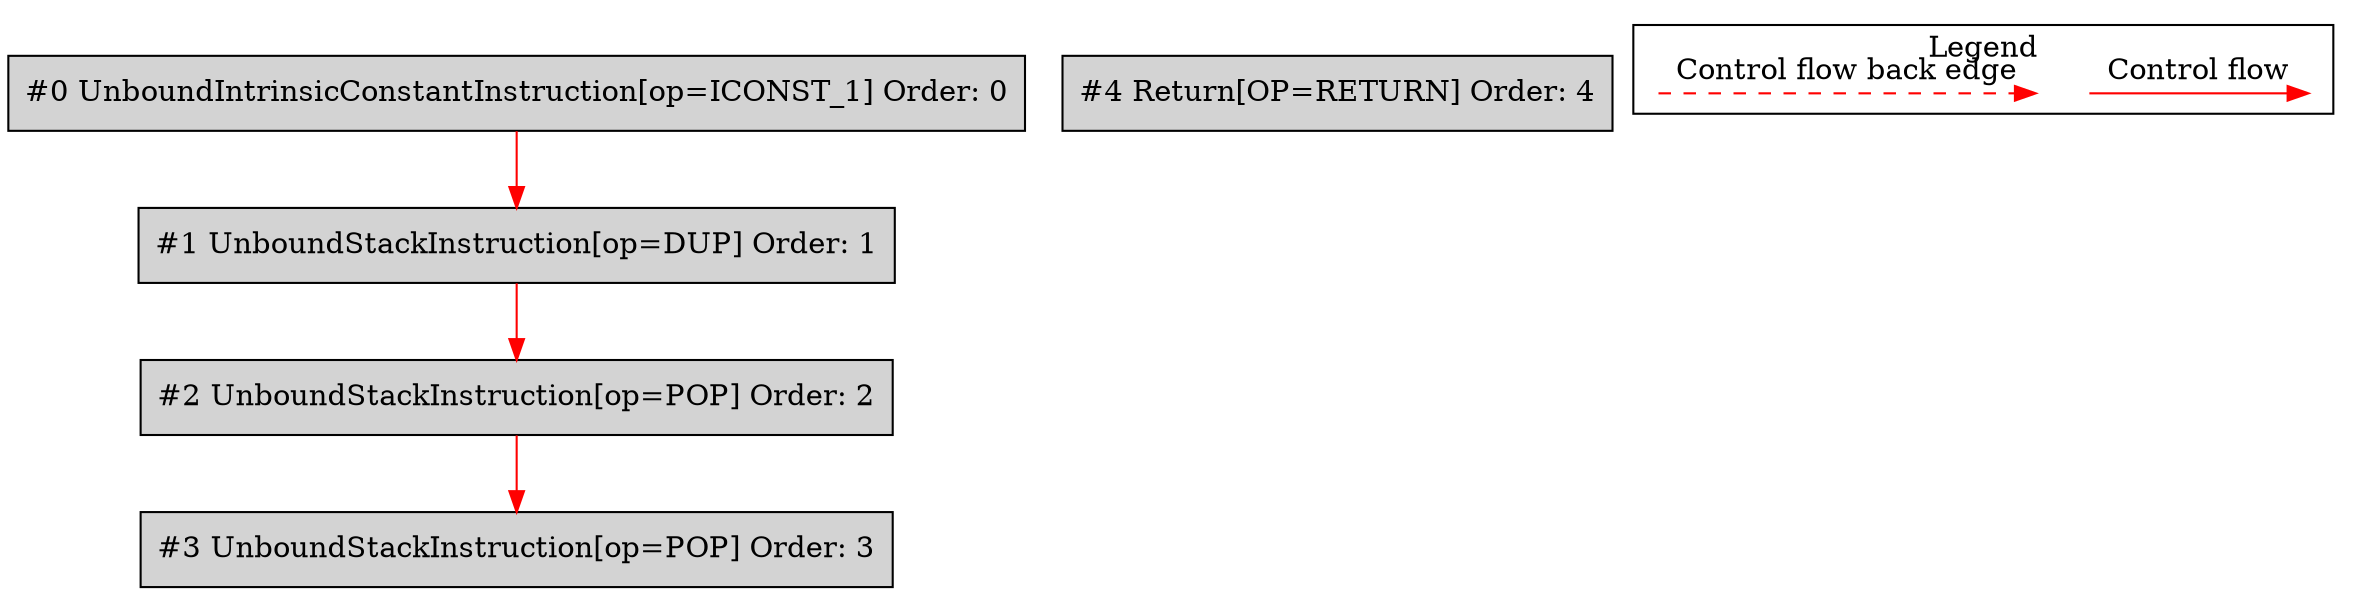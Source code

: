 digraph {
 node0[label="#0 UnboundIntrinsicConstantInstruction[op=ICONST_1] Order: 0", shape=box, fillcolor=lightgrey, style=filled];
 node1[label="#1 UnboundStackInstruction[op=DUP] Order: 1", shape=box, fillcolor=lightgrey, style=filled];
 node2[label="#2 UnboundStackInstruction[op=POP] Order: 2", shape=box, fillcolor=lightgrey, style=filled];
 node3[label="#3 UnboundStackInstruction[op=POP] Order: 3", shape=box, fillcolor=lightgrey, style=filled];
 node4[label="#4 Return[OP=RETURN] Order: 4", shape=box, fillcolor=lightgrey, style=filled];
 node0 -> node1[color=red];
 node1 -> node2[color=red];
 node2 -> node3[color=red];
 subgraph cluster_000 {
  label = "Legend";
  node [shape=point]
  {
   rank=same;
   c0 [style = invis];
   c1 [style = invis];
   c2 [style = invis];
   c3 [style = invis];
  }
  c0 -> c1 [label="Control flow", style=solid, color=red]
  c2 -> c3 [label="Control flow back edge", style=dashed, color=red]
 }

}
